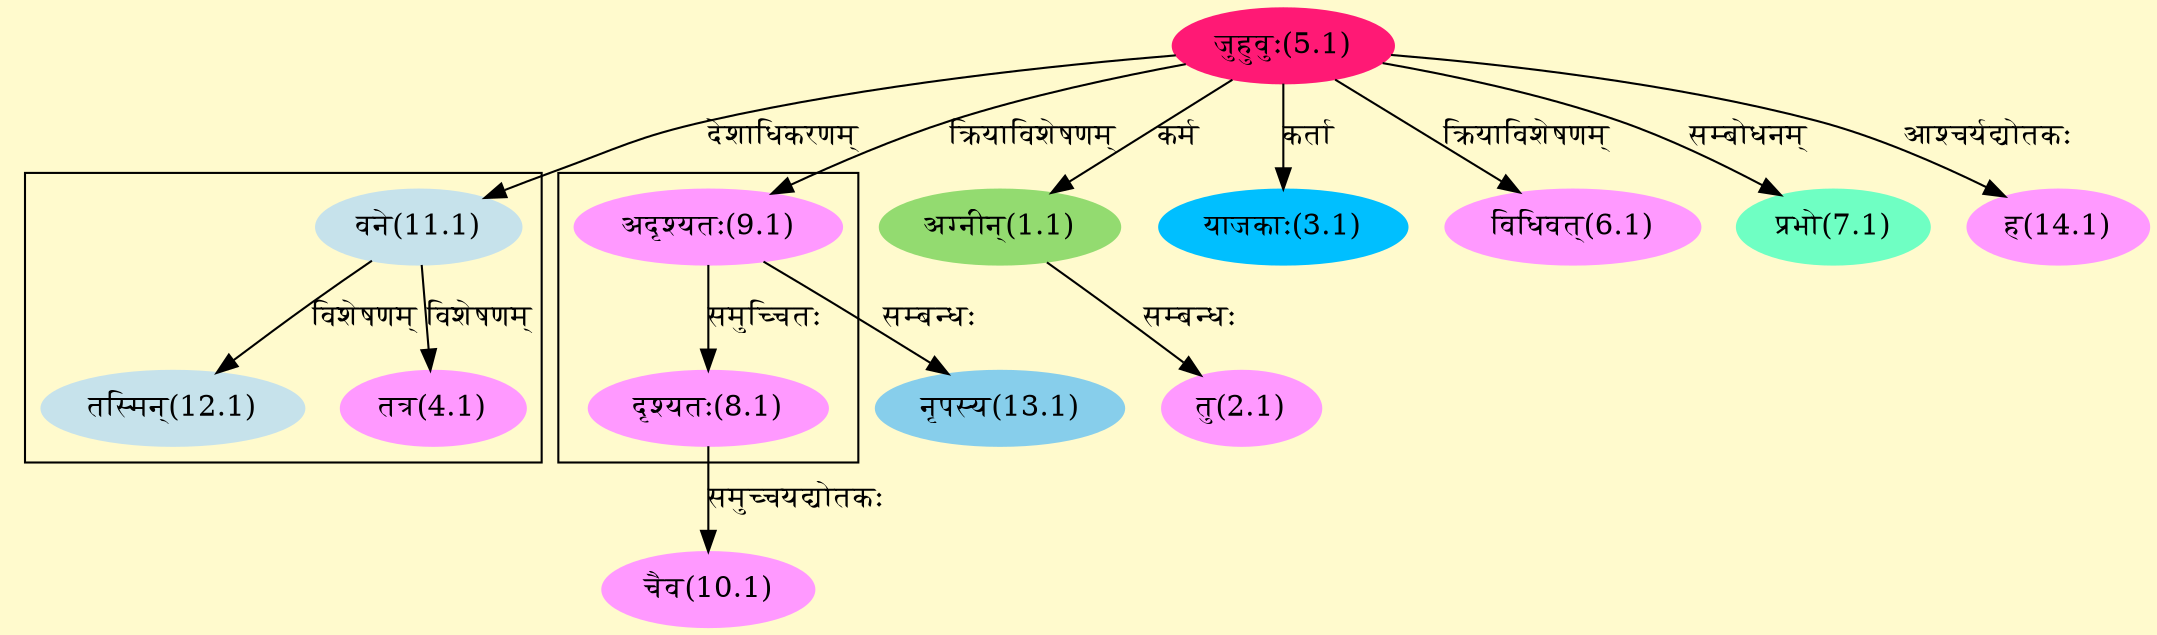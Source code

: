 digraph G{
rankdir=BT;
 compound=true;
 bgcolor="lemonchiffon1";

subgraph cluster_1{
Node4_1 [style=filled, color="#FF99FF" label = "तत्र(4.1)"]
Node11_1 [style=filled, color="#C6E2EB" label = "वने(11.1)"]
Node12_1 [style=filled, color="#C6E2EB" label = "तस्मिन्(12.1)"]

}

subgraph cluster_2{
Node8_1 [style=filled, color="#FF99FF" label = "दृश्यतः(8.1)"]
Node9_1 [style=filled, color="#FF99FF" label = "अदृश्यतः(9.1)"]

}
Node1_1 [style=filled, color="#93DB70" label = "अग्नीन्(1.1)"]
Node5_1 [style=filled, color="#FF1975" label = "जुहुवुः(5.1)"]
Node2_1 [style=filled, color="#FF99FF" label = "तु(2.1)"]
Node3_1 [style=filled, color="#00BFFF" label = "याजकाः(3.1)"]
Node [style=filled, color="" label = "()"]
Node6_1 [style=filled, color="#FF99FF" label = "विधिवत्(6.1)"]
Node7_1 [style=filled, color="#6FFFC3" label = "प्रभो(7.1)"]
Node9_1 [style=filled, color="#FF99FF" label = "अदृश्यतः(9.1)"]
Node10_1 [style=filled, color="#FF99FF" label = "चैव(10.1)"]
Node8_1 [style=filled, color="#FF99FF" label = "दृश्यतः(8.1)"]
Node11_1 [style=filled, color="#C6E2EB" label = "वने(11.1)"]
Node13_1 [style=filled, color="#87CEEB" label = "नृपस्य(13.1)"]
Node14_1 [style=filled, color="#FF99FF" label = "ह(14.1)"]
/* Start of Relations section */

Node1_1 -> Node5_1 [  label="कर्म"  dir="back" ]
Node2_1 -> Node1_1 [  label="सम्बन्धः"  dir="back" ]
Node3_1 -> Node5_1 [  label="कर्ता"  dir="back" ]
Node4_1 -> Node11_1 [  label="विशेषणम्"  dir="back" ]
Node6_1 -> Node5_1 [  label="क्रियाविशेषणम्"  dir="back" ]
Node7_1 -> Node5_1 [  label="सम्बोधनम्"  dir="back" ]
Node8_1 -> Node9_1 [  label="समुच्चितः"  dir="back" ]
Node9_1 -> Node5_1 [  label="क्रियाविशेषणम्"  dir="back" ]
Node10_1 -> Node8_1 [  label="समुच्चयद्योतकः"  dir="back" ]
Node11_1 -> Node5_1 [  label="देशाधिकरणम्"  dir="back" ]
Node12_1 -> Node11_1 [  label="विशेषणम्"  dir="back" ]
Node13_1 -> Node9_1 [  label="सम्बन्धः"  dir="back" ]
Node14_1 -> Node5_1 [  label="आश्चर्यद्योतकः"  dir="back" ]
}
